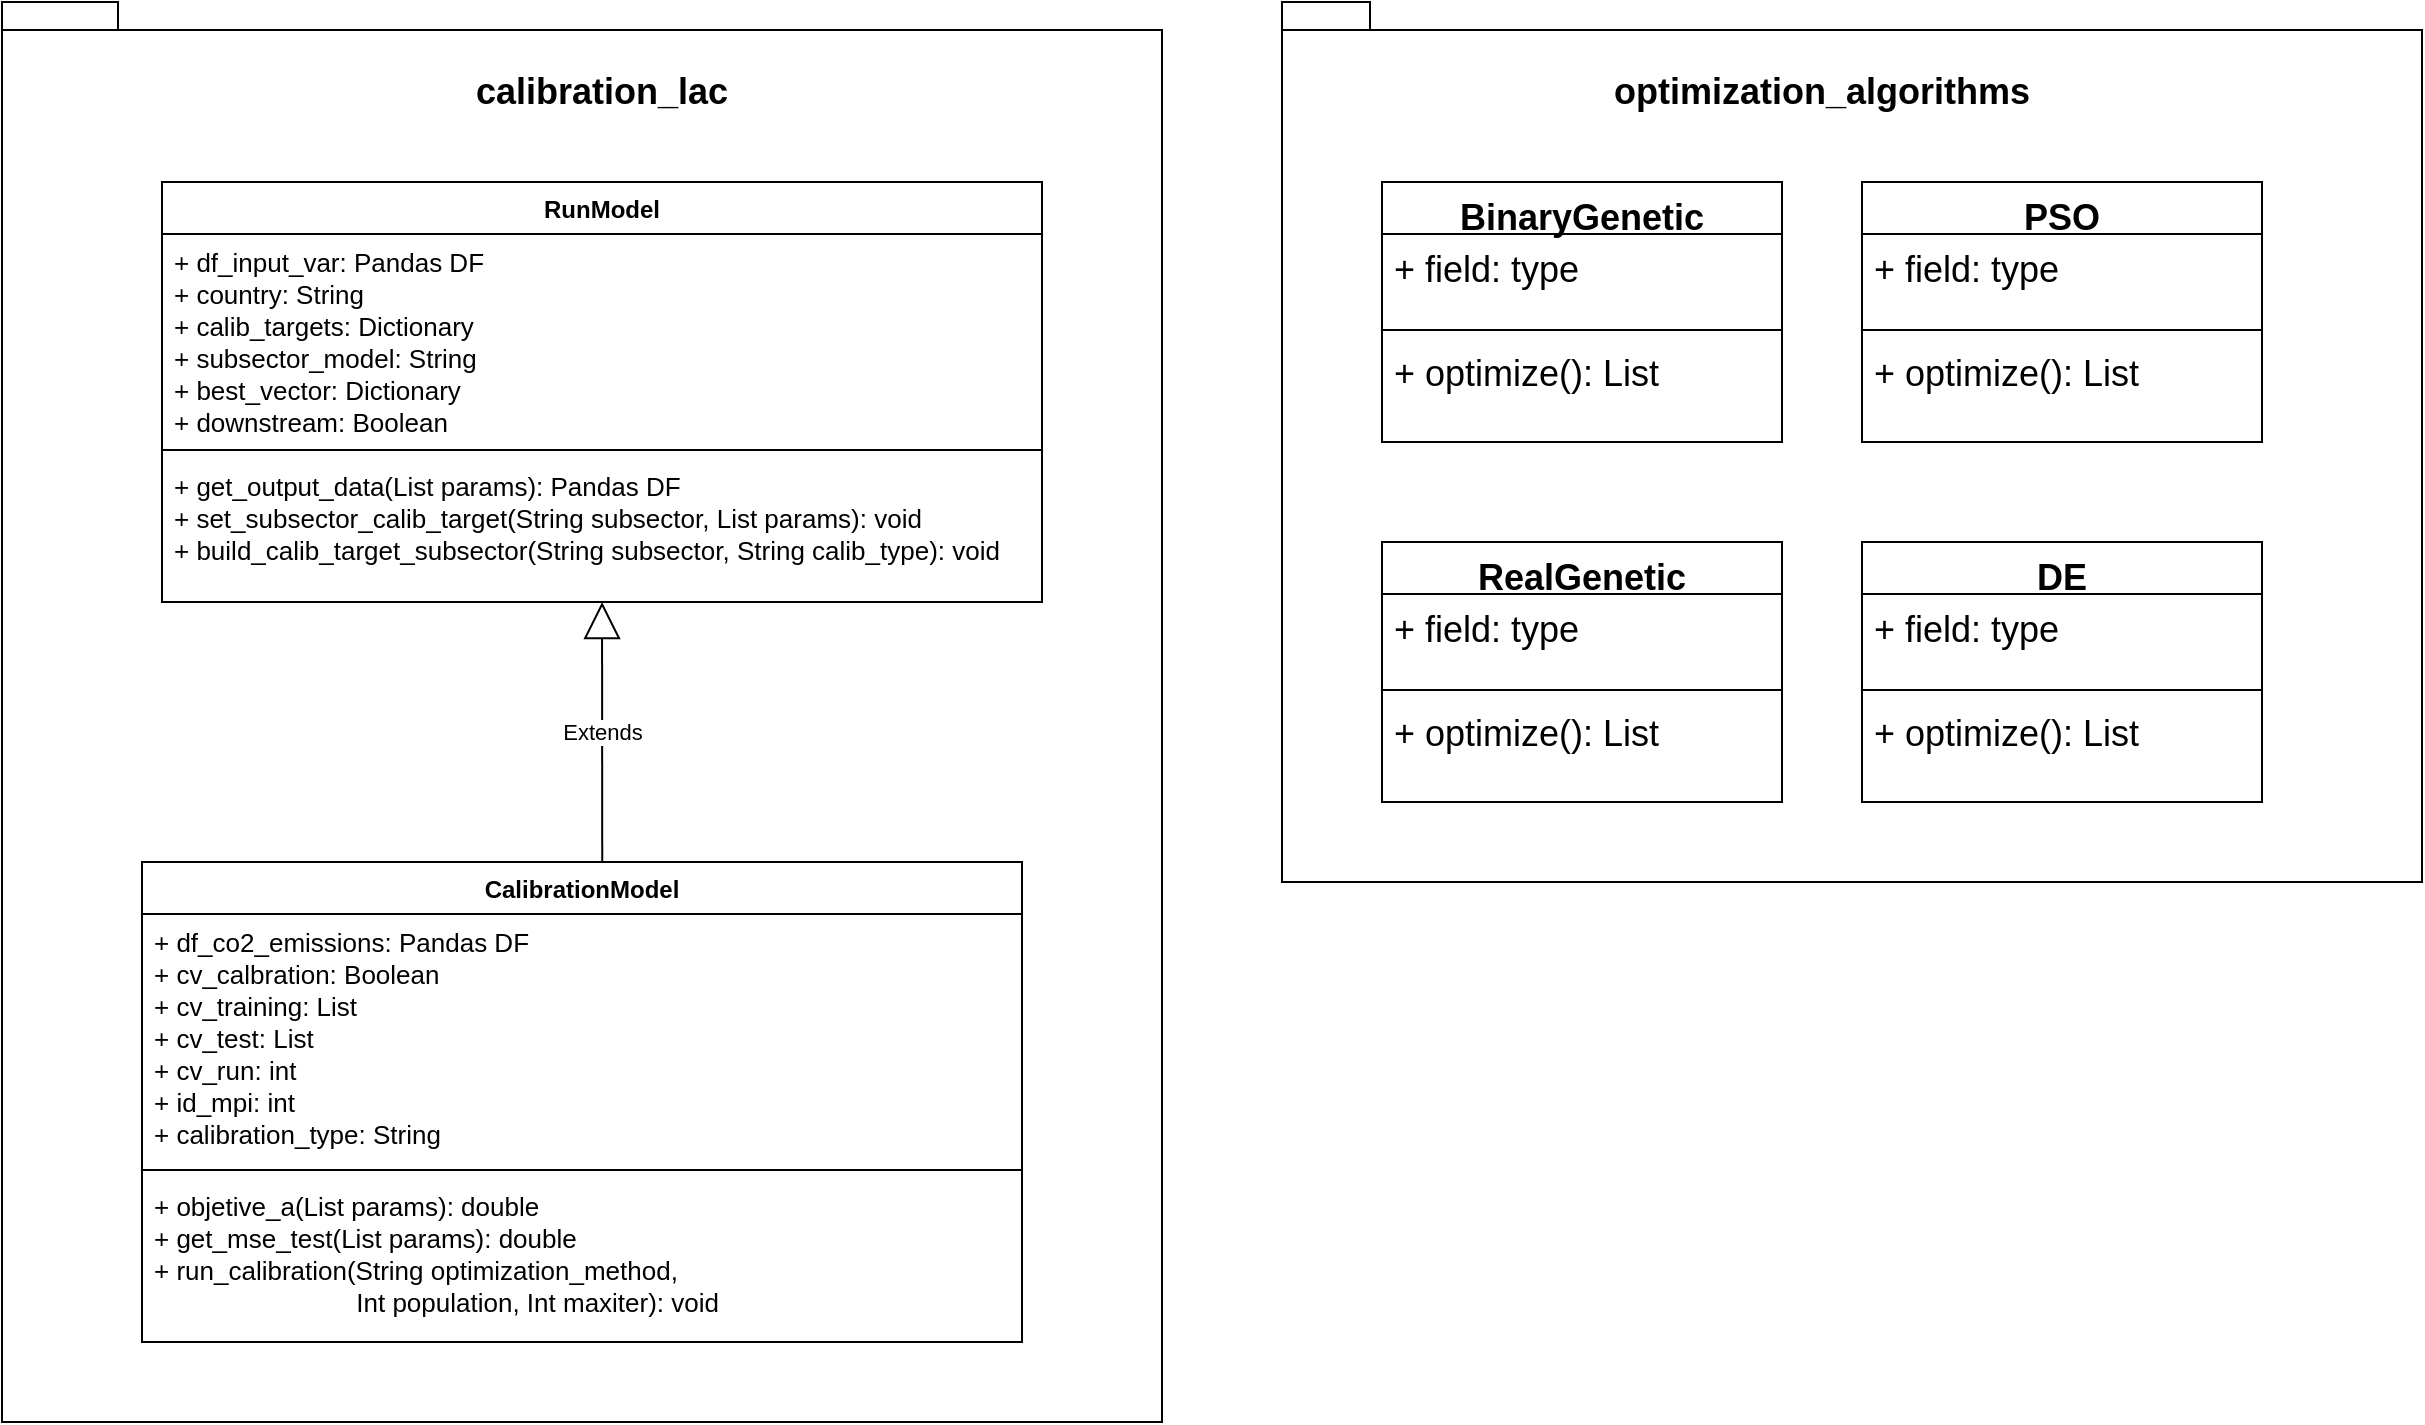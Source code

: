 <mxfile version="19.0.3" type="device"><diagram id="v0_1RFjmHidwb152VaWp" name="Page-1"><mxGraphModel dx="1240" dy="809" grid="1" gridSize="10" guides="1" tooltips="1" connect="1" arrows="1" fold="1" page="1" pageScale="1" pageWidth="850" pageHeight="1100" math="0" shadow="0"><root><mxCell id="0"/><mxCell id="1" parent="0"/><mxCell id="Xk-jhu33MPcuJGhV905H-14" value="" style="shape=folder;fontStyle=1;spacingTop=10;tabWidth=40;tabHeight=14;tabPosition=left;html=1;" vertex="1" parent="1"><mxGeometry x="260" y="90" width="580" height="710" as="geometry"/></mxCell><mxCell id="Xk-jhu33MPcuJGhV905H-1" value="RunModel" style="swimlane;fontStyle=1;align=center;verticalAlign=top;childLayout=stackLayout;horizontal=1;startSize=26;horizontalStack=0;resizeParent=1;resizeParentMax=0;resizeLast=0;collapsible=1;marginBottom=0;" vertex="1" parent="1"><mxGeometry x="340" y="180" width="440" height="210" as="geometry"/></mxCell><mxCell id="Xk-jhu33MPcuJGhV905H-2" value="+ df_input_var: Pandas DF&#10;+ country: String&#10;+ calib_targets: Dictionary&#10;+ subsector_model: String&#10;+ best_vector: Dictionary&#10;+ downstream: Boolean" style="text;strokeColor=none;fillColor=none;align=left;verticalAlign=top;spacingLeft=4;spacingRight=4;overflow=hidden;rotatable=0;points=[[0,0.5],[1,0.5]];portConstraint=eastwest;fontSize=13;" vertex="1" parent="Xk-jhu33MPcuJGhV905H-1"><mxGeometry y="26" width="440" height="104" as="geometry"/></mxCell><mxCell id="Xk-jhu33MPcuJGhV905H-3" value="" style="line;strokeWidth=1;fillColor=none;align=left;verticalAlign=middle;spacingTop=-1;spacingLeft=3;spacingRight=3;rotatable=0;labelPosition=right;points=[];portConstraint=eastwest;" vertex="1" parent="Xk-jhu33MPcuJGhV905H-1"><mxGeometry y="130" width="440" height="8" as="geometry"/></mxCell><mxCell id="Xk-jhu33MPcuJGhV905H-4" value="+ get_output_data(List params): Pandas DF&#10;+ set_subsector_calib_target(String subsector, List params): void&#10;+ build_calib_target_subsector(String subsector, String calib_type): void" style="text;strokeColor=none;fillColor=none;align=left;verticalAlign=top;spacingLeft=4;spacingRight=4;overflow=hidden;rotatable=0;points=[[0,0.5],[1,0.5]];portConstraint=eastwest;fontSize=13;" vertex="1" parent="Xk-jhu33MPcuJGhV905H-1"><mxGeometry y="138" width="440" height="72" as="geometry"/></mxCell><mxCell id="Xk-jhu33MPcuJGhV905H-6" value="CalibrationModel" style="swimlane;fontStyle=1;align=center;verticalAlign=top;childLayout=stackLayout;horizontal=1;startSize=26;horizontalStack=0;resizeParent=1;resizeParentMax=0;resizeLast=0;collapsible=1;marginBottom=0;" vertex="1" parent="1"><mxGeometry x="330" y="520" width="440" height="240" as="geometry"/></mxCell><mxCell id="Xk-jhu33MPcuJGhV905H-7" value="+ df_co2_emissions: Pandas DF&#10;+ cv_calbration: Boolean&#10;+ cv_training: List&#10;+ cv_test: List&#10;+ cv_run: int&#10;+ id_mpi: int&#10;+ calibration_type: String" style="text;strokeColor=none;fillColor=none;align=left;verticalAlign=top;spacingLeft=4;spacingRight=4;overflow=hidden;rotatable=0;points=[[0,0.5],[1,0.5]];portConstraint=eastwest;fontSize=13;" vertex="1" parent="Xk-jhu33MPcuJGhV905H-6"><mxGeometry y="26" width="440" height="124" as="geometry"/></mxCell><mxCell id="Xk-jhu33MPcuJGhV905H-8" value="" style="line;strokeWidth=1;fillColor=none;align=left;verticalAlign=middle;spacingTop=-1;spacingLeft=3;spacingRight=3;rotatable=0;labelPosition=right;points=[];portConstraint=eastwest;" vertex="1" parent="Xk-jhu33MPcuJGhV905H-6"><mxGeometry y="150" width="440" height="8" as="geometry"/></mxCell><mxCell id="Xk-jhu33MPcuJGhV905H-9" value="+ objetive_a(List params): double&#10;+ get_mse_test(List params): double&#10;+ run_calibration(String optimization_method,&#10;                            Int population, Int maxiter): void" style="text;strokeColor=none;fillColor=none;align=left;verticalAlign=top;spacingLeft=4;spacingRight=4;overflow=hidden;rotatable=0;points=[[0,0.5],[1,0.5]];portConstraint=eastwest;fontSize=13;" vertex="1" parent="Xk-jhu33MPcuJGhV905H-6"><mxGeometry y="158" width="440" height="82" as="geometry"/></mxCell><mxCell id="Xk-jhu33MPcuJGhV905H-10" value="Extends" style="endArrow=block;endSize=16;endFill=0;html=1;rounded=0;exitX=0.523;exitY=0;exitDx=0;exitDy=0;exitPerimeter=0;" edge="1" parent="1" source="Xk-jhu33MPcuJGhV905H-6" target="Xk-jhu33MPcuJGhV905H-4"><mxGeometry width="160" relative="1" as="geometry"><mxPoint x="570" y="510" as="sourcePoint"/><mxPoint x="730" y="510" as="targetPoint"/></mxGeometry></mxCell><mxCell id="Xk-jhu33MPcuJGhV905H-16" value="&lt;font style=&quot;font-size: 18px;&quot;&gt;&lt;b&gt;calibration_lac&lt;/b&gt;&lt;/font&gt;" style="text;html=1;strokeColor=none;fillColor=none;align=center;verticalAlign=middle;whiteSpace=wrap;rounded=0;" vertex="1" parent="1"><mxGeometry x="530" y="120" width="60" height="30" as="geometry"/></mxCell><mxCell id="Xk-jhu33MPcuJGhV905H-18" value="" style="shape=folder;fontStyle=1;spacingTop=10;tabWidth=40;tabHeight=14;tabPosition=left;html=1;fontSize=18;" vertex="1" parent="1"><mxGeometry x="900" y="90" width="570" height="440" as="geometry"/></mxCell><mxCell id="Xk-jhu33MPcuJGhV905H-21" value="BinaryGenetic" style="swimlane;fontStyle=1;align=center;verticalAlign=top;childLayout=stackLayout;horizontal=1;startSize=26;horizontalStack=0;resizeParent=1;resizeParentMax=0;resizeLast=0;collapsible=1;marginBottom=0;fontSize=18;" vertex="1" parent="1"><mxGeometry x="950" y="180" width="200" height="130" as="geometry"/></mxCell><mxCell id="Xk-jhu33MPcuJGhV905H-22" value="+ field: type" style="text;strokeColor=none;fillColor=none;align=left;verticalAlign=top;spacingLeft=4;spacingRight=4;overflow=hidden;rotatable=0;points=[[0,0.5],[1,0.5]];portConstraint=eastwest;fontSize=18;" vertex="1" parent="Xk-jhu33MPcuJGhV905H-21"><mxGeometry y="26" width="200" height="44" as="geometry"/></mxCell><mxCell id="Xk-jhu33MPcuJGhV905H-23" value="" style="line;strokeWidth=1;fillColor=none;align=left;verticalAlign=middle;spacingTop=-1;spacingLeft=3;spacingRight=3;rotatable=0;labelPosition=right;points=[];portConstraint=eastwest;fontSize=18;" vertex="1" parent="Xk-jhu33MPcuJGhV905H-21"><mxGeometry y="70" width="200" height="8" as="geometry"/></mxCell><mxCell id="Xk-jhu33MPcuJGhV905H-24" value="+ optimize(): List" style="text;strokeColor=none;fillColor=none;align=left;verticalAlign=top;spacingLeft=4;spacingRight=4;overflow=hidden;rotatable=0;points=[[0,0.5],[1,0.5]];portConstraint=eastwest;fontSize=18;" vertex="1" parent="Xk-jhu33MPcuJGhV905H-21"><mxGeometry y="78" width="200" height="52" as="geometry"/></mxCell><mxCell id="Xk-jhu33MPcuJGhV905H-25" value="RealGenetic" style="swimlane;fontStyle=1;align=center;verticalAlign=top;childLayout=stackLayout;horizontal=1;startSize=26;horizontalStack=0;resizeParent=1;resizeParentMax=0;resizeLast=0;collapsible=1;marginBottom=0;fontSize=18;" vertex="1" parent="1"><mxGeometry x="950" y="360" width="200" height="130" as="geometry"/></mxCell><mxCell id="Xk-jhu33MPcuJGhV905H-26" value="+ field: type" style="text;strokeColor=none;fillColor=none;align=left;verticalAlign=top;spacingLeft=4;spacingRight=4;overflow=hidden;rotatable=0;points=[[0,0.5],[1,0.5]];portConstraint=eastwest;fontSize=18;" vertex="1" parent="Xk-jhu33MPcuJGhV905H-25"><mxGeometry y="26" width="200" height="44" as="geometry"/></mxCell><mxCell id="Xk-jhu33MPcuJGhV905H-27" value="" style="line;strokeWidth=1;fillColor=none;align=left;verticalAlign=middle;spacingTop=-1;spacingLeft=3;spacingRight=3;rotatable=0;labelPosition=right;points=[];portConstraint=eastwest;fontSize=18;" vertex="1" parent="Xk-jhu33MPcuJGhV905H-25"><mxGeometry y="70" width="200" height="8" as="geometry"/></mxCell><mxCell id="Xk-jhu33MPcuJGhV905H-28" value="+ optimize(): List" style="text;strokeColor=none;fillColor=none;align=left;verticalAlign=top;spacingLeft=4;spacingRight=4;overflow=hidden;rotatable=0;points=[[0,0.5],[1,0.5]];portConstraint=eastwest;fontSize=18;" vertex="1" parent="Xk-jhu33MPcuJGhV905H-25"><mxGeometry y="78" width="200" height="52" as="geometry"/></mxCell><mxCell id="Xk-jhu33MPcuJGhV905H-29" value="PSO" style="swimlane;fontStyle=1;align=center;verticalAlign=top;childLayout=stackLayout;horizontal=1;startSize=26;horizontalStack=0;resizeParent=1;resizeParentMax=0;resizeLast=0;collapsible=1;marginBottom=0;fontSize=18;" vertex="1" parent="1"><mxGeometry x="1190" y="180" width="200" height="130" as="geometry"/></mxCell><mxCell id="Xk-jhu33MPcuJGhV905H-30" value="+ field: type" style="text;strokeColor=none;fillColor=none;align=left;verticalAlign=top;spacingLeft=4;spacingRight=4;overflow=hidden;rotatable=0;points=[[0,0.5],[1,0.5]];portConstraint=eastwest;fontSize=18;" vertex="1" parent="Xk-jhu33MPcuJGhV905H-29"><mxGeometry y="26" width="200" height="44" as="geometry"/></mxCell><mxCell id="Xk-jhu33MPcuJGhV905H-31" value="" style="line;strokeWidth=1;fillColor=none;align=left;verticalAlign=middle;spacingTop=-1;spacingLeft=3;spacingRight=3;rotatable=0;labelPosition=right;points=[];portConstraint=eastwest;fontSize=18;" vertex="1" parent="Xk-jhu33MPcuJGhV905H-29"><mxGeometry y="70" width="200" height="8" as="geometry"/></mxCell><mxCell id="Xk-jhu33MPcuJGhV905H-32" value="+ optimize(): List" style="text;strokeColor=none;fillColor=none;align=left;verticalAlign=top;spacingLeft=4;spacingRight=4;overflow=hidden;rotatable=0;points=[[0,0.5],[1,0.5]];portConstraint=eastwest;fontSize=18;" vertex="1" parent="Xk-jhu33MPcuJGhV905H-29"><mxGeometry y="78" width="200" height="52" as="geometry"/></mxCell><mxCell id="Xk-jhu33MPcuJGhV905H-34" value="DE" style="swimlane;fontStyle=1;align=center;verticalAlign=top;childLayout=stackLayout;horizontal=1;startSize=26;horizontalStack=0;resizeParent=1;resizeParentMax=0;resizeLast=0;collapsible=1;marginBottom=0;fontSize=18;" vertex="1" parent="1"><mxGeometry x="1190" y="360" width="200" height="130" as="geometry"/></mxCell><mxCell id="Xk-jhu33MPcuJGhV905H-35" value="+ field: type" style="text;strokeColor=none;fillColor=none;align=left;verticalAlign=top;spacingLeft=4;spacingRight=4;overflow=hidden;rotatable=0;points=[[0,0.5],[1,0.5]];portConstraint=eastwest;fontSize=18;" vertex="1" parent="Xk-jhu33MPcuJGhV905H-34"><mxGeometry y="26" width="200" height="44" as="geometry"/></mxCell><mxCell id="Xk-jhu33MPcuJGhV905H-36" value="" style="line;strokeWidth=1;fillColor=none;align=left;verticalAlign=middle;spacingTop=-1;spacingLeft=3;spacingRight=3;rotatable=0;labelPosition=right;points=[];portConstraint=eastwest;fontSize=18;" vertex="1" parent="Xk-jhu33MPcuJGhV905H-34"><mxGeometry y="70" width="200" height="8" as="geometry"/></mxCell><mxCell id="Xk-jhu33MPcuJGhV905H-37" value="+ optimize(): List" style="text;strokeColor=none;fillColor=none;align=left;verticalAlign=top;spacingLeft=4;spacingRight=4;overflow=hidden;rotatable=0;points=[[0,0.5],[1,0.5]];portConstraint=eastwest;fontSize=18;" vertex="1" parent="Xk-jhu33MPcuJGhV905H-34"><mxGeometry y="78" width="200" height="52" as="geometry"/></mxCell><mxCell id="Xk-jhu33MPcuJGhV905H-38" value="&lt;font style=&quot;font-size: 18px;&quot;&gt;&lt;b&gt;optimization_algorithms&lt;/b&gt;&lt;/font&gt;" style="text;html=1;strokeColor=none;fillColor=none;align=center;verticalAlign=middle;whiteSpace=wrap;rounded=0;" vertex="1" parent="1"><mxGeometry x="1140" y="120" width="60" height="30" as="geometry"/></mxCell></root></mxGraphModel></diagram></mxfile>